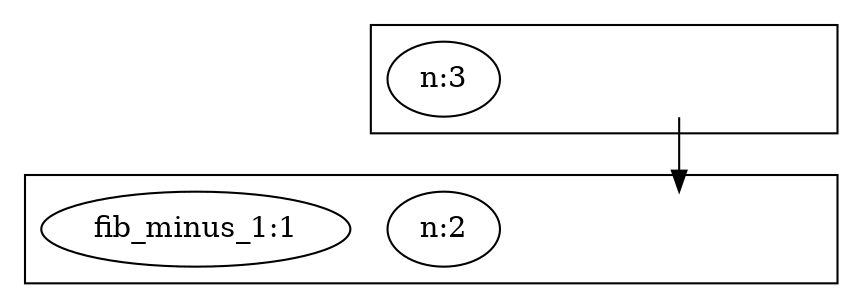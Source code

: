 digraph root {
	graph [compound=true]
	subgraph cluster__3_0 {
		graph [label=""]
		cluster__3_0 [style=invisible]
		"10_n:3" [label="n:3"]
	}
	subgraph cluster__2_1 {
		graph [label=""]
		cluster__2_1 [style=invisible]
		cluster__3_0 -> cluster__2_1
		"11_n:2" [label="n:2"]
		"12_fib_minus_1:1" [label="fib_minus_1:1"]
	}
}